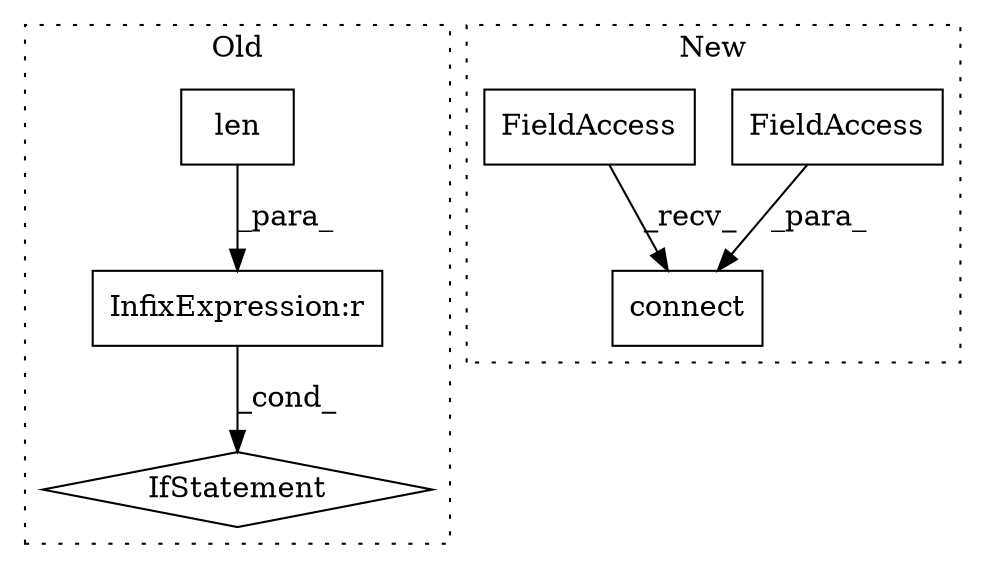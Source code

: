 digraph G {
subgraph cluster0 {
1 [label="len" a="32" s="15667,15689" l="4,1" shape="box"];
5 [label="IfStatement" a="25" s="15649,15695" l="4,2" shape="diamond"];
6 [label="InfixExpression:r" a="27" s="15662" l="4" shape="box"];
label = "Old";
style="dotted";
}
subgraph cluster1 {
2 [label="connect" a="32" s="15446,15477" l="8,1" shape="box"];
3 [label="FieldAccess" a="22" s="15454" l="23" shape="box"];
4 [label="FieldAccess" a="22" s="15428" l="17" shape="box"];
label = "New";
style="dotted";
}
1 -> 6 [label="_para_"];
3 -> 2 [label="_para_"];
4 -> 2 [label="_recv_"];
6 -> 5 [label="_cond_"];
}